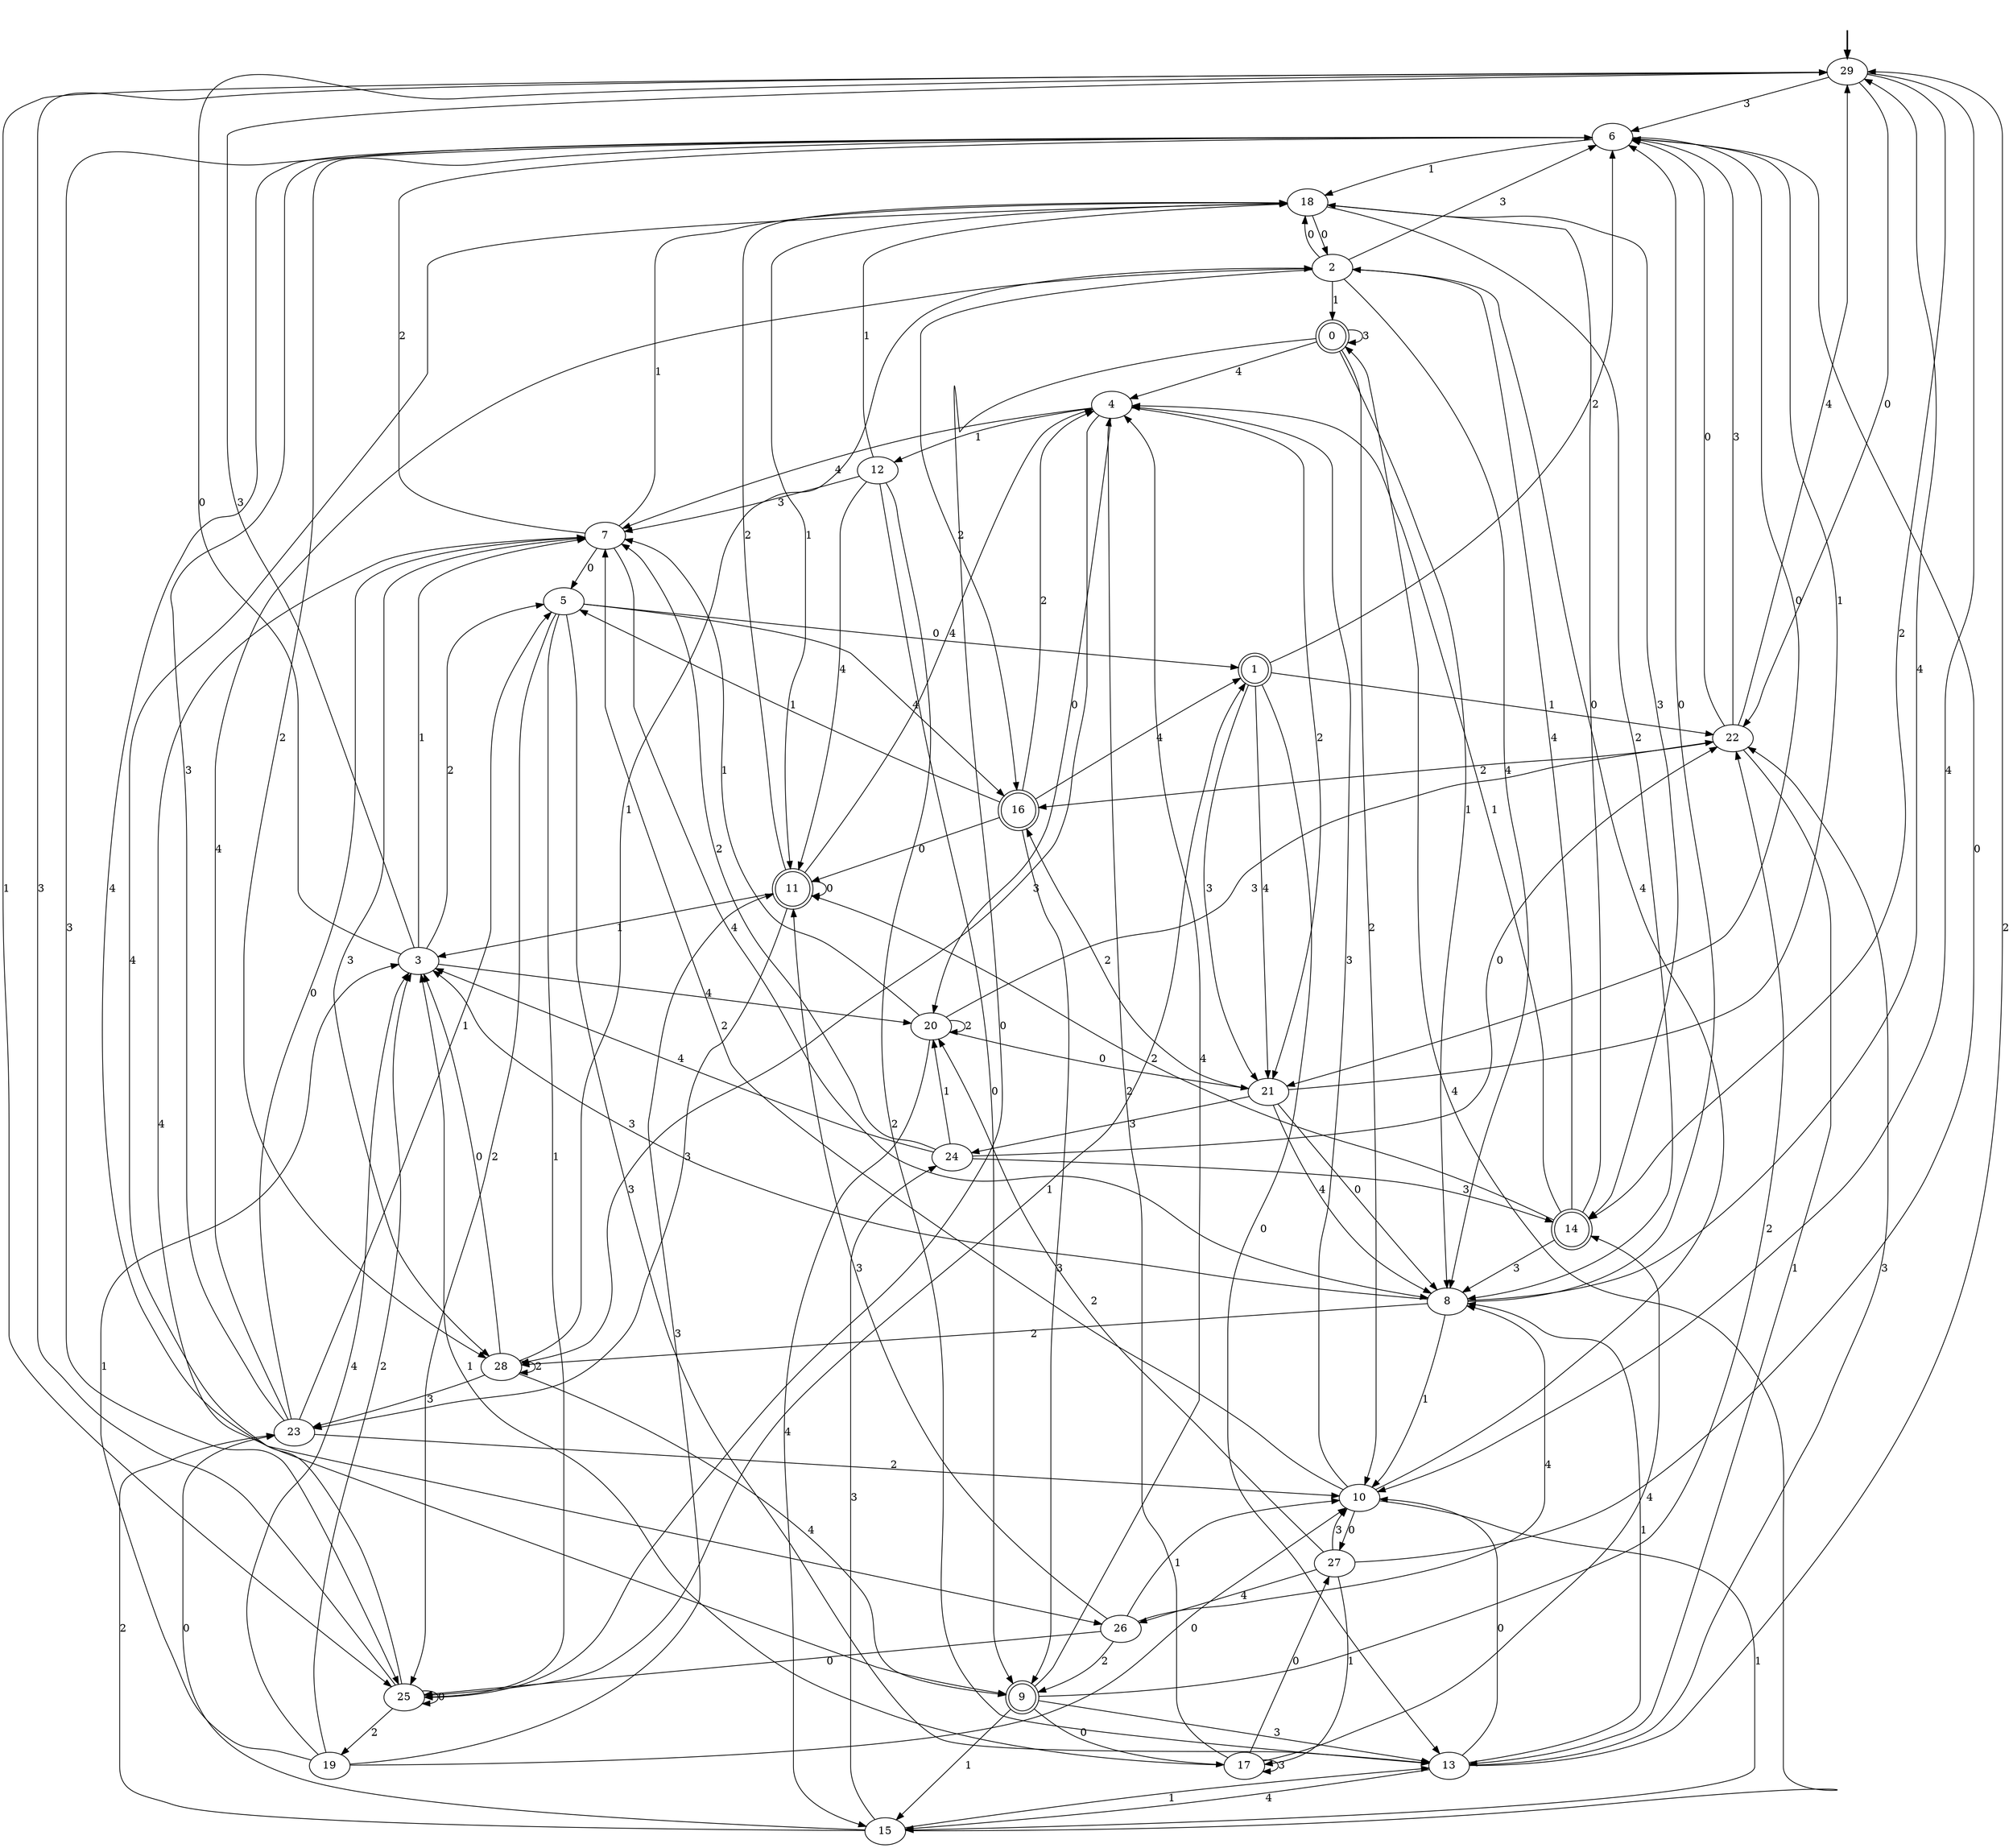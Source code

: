digraph {
	fake [style=invisible]
	0 [shape=doublecircle]
	1 [shape=doublecircle]
	2
	3
	4
	5
	6
	7
	8
	9 [shape=doublecircle]
	10
	11 [shape=doublecircle]
	12
	13
	14 [shape=doublecircle]
	15
	16 [shape=doublecircle]
	17
	18
	19
	20
	21
	22
	23
	24
	25
	26
	27
	28
	29 [root=true]
	fake -> 29 [style=bold]
	27 -> 17 [label=1]
	28 -> 9 [label=4]
	16 -> 5 [label=1]
	11 -> 3 [label=1]
	18 -> 2 [label=0]
	22 -> 29 [label=4]
	17 -> 17 [label=3]
	11 -> 18 [label=2]
	24 -> 20 [label=1]
	20 -> 21 [label=0]
	3 -> 7 [label=1]
	28 -> 28 [label=2]
	7 -> 18 [label=1]
	5 -> 25 [label=1]
	8 -> 3 [label=3]
	1 -> 21 [label=3]
	3 -> 20 [label=4]
	24 -> 7 [label=2]
	12 -> 13 [label=2]
	9 -> 17 [label=0]
	1 -> 22 [label=1]
	7 -> 28 [label=3]
	8 -> 28 [label=2]
	14 -> 2 [label=4]
	0 -> 25 [label=0]
	25 -> 25 [label=0]
	0 -> 4 [label=4]
	24 -> 14 [label=3]
	25 -> 29 [label=3]
	22 -> 16 [label=2]
	13 -> 8 [label=1]
	13 -> 29 [label=2]
	24 -> 22 [label=0]
	29 -> 6 [label=3]
	15 -> 23 [label=2]
	12 -> 9 [label=0]
	23 -> 7 [label=0]
	7 -> 8 [label=4]
	29 -> 25 [label=1]
	18 -> 8 [label=2]
	16 -> 9 [label=3]
	27 -> 20 [label=2]
	8 -> 6 [label=0]
	9 -> 4 [label=4]
	24 -> 3 [label=4]
	18 -> 9 [label=4]
	10 -> 4 [label=3]
	10 -> 15 [label=1]
	15 -> 24 [label=3]
	19 -> 3 [label=2]
	20 -> 22 [label=3]
	1 -> 21 [label=4]
	4 -> 12 [label=1]
	3 -> 29 [label=3]
	19 -> 3 [label=1]
	0 -> 10 [label=2]
	21 -> 8 [label=0]
	20 -> 20 [label=2]
	25 -> 1 [label=1]
	4 -> 7 [label=4]
	23 -> 6 [label=3]
	14 -> 4 [label=1]
	11 -> 11 [label=0]
	16 -> 1 [label=4]
	20 -> 7 [label=1]
	21 -> 24 [label=3]
	27 -> 10 [label=3]
	17 -> 4 [label=2]
	26 -> 8 [label=4]
	8 -> 29 [label=4]
	22 -> 13 [label=1]
	25 -> 7 [label=4]
	28 -> 2 [label=1]
	15 -> 23 [label=0]
	6 -> 28 [label=2]
	2 -> 18 [label=0]
	4 -> 20 [label=0]
	19 -> 10 [label=0]
	11 -> 4 [label=4]
	16 -> 4 [label=2]
	29 -> 22 [label=0]
	14 -> 11 [label=2]
	29 -> 10 [label=4]
	15 -> 13 [label=1]
	10 -> 27 [label=0]
	5 -> 25 [label=2]
	2 -> 6 [label=3]
	17 -> 27 [label=0]
	6 -> 18 [label=1]
	5 -> 1 [label=0]
	6 -> 25 [label=3]
	25 -> 19 [label=2]
	27 -> 26 [label=4]
	23 -> 5 [label=1]
	12 -> 11 [label=4]
	18 -> 14 [label=3]
	20 -> 15 [label=4]
	28 -> 23 [label=3]
	29 -> 14 [label=2]
	21 -> 16 [label=2]
	9 -> 22 [label=2]
	13 -> 22 [label=3]
	27 -> 6 [label=0]
	7 -> 5 [label=0]
	21 -> 8 [label=4]
	1 -> 6 [label=2]
	5 -> 16 [label=4]
	2 -> 0 [label=1]
	4 -> 28 [label=3]
	23 -> 10 [label=2]
	28 -> 3 [label=0]
	12 -> 7 [label=3]
	12 -> 18 [label=1]
	23 -> 2 [label=4]
	26 -> 9 [label=2]
	9 -> 15 [label=1]
	17 -> 14 [label=4]
	10 -> 2 [label=4]
	11 -> 23 [label=3]
	15 -> 0 [label=4]
	0 -> 8 [label=1]
	16 -> 11 [label=0]
	14 -> 18 [label=0]
	3 -> 29 [label=0]
	21 -> 6 [label=1]
	19 -> 11 [label=3]
	13 -> 10 [label=0]
	22 -> 6 [label=0]
	18 -> 11 [label=1]
	9 -> 13 [label=3]
	0 -> 0 [label=3]
	17 -> 3 [label=1]
	7 -> 6 [label=2]
	6 -> 26 [label=4]
	2 -> 16 [label=2]
	6 -> 21 [label=0]
	2 -> 8 [label=4]
	26 -> 10 [label=1]
	4 -> 21 [label=2]
	1 -> 13 [label=0]
	22 -> 6 [label=3]
	8 -> 10 [label=1]
	10 -> 7 [label=2]
	14 -> 8 [label=3]
	19 -> 3 [label=4]
	26 -> 25 [label=0]
	3 -> 5 [label=2]
	5 -> 13 [label=3]
	26 -> 11 [label=3]
	13 -> 15 [label=4]
}
